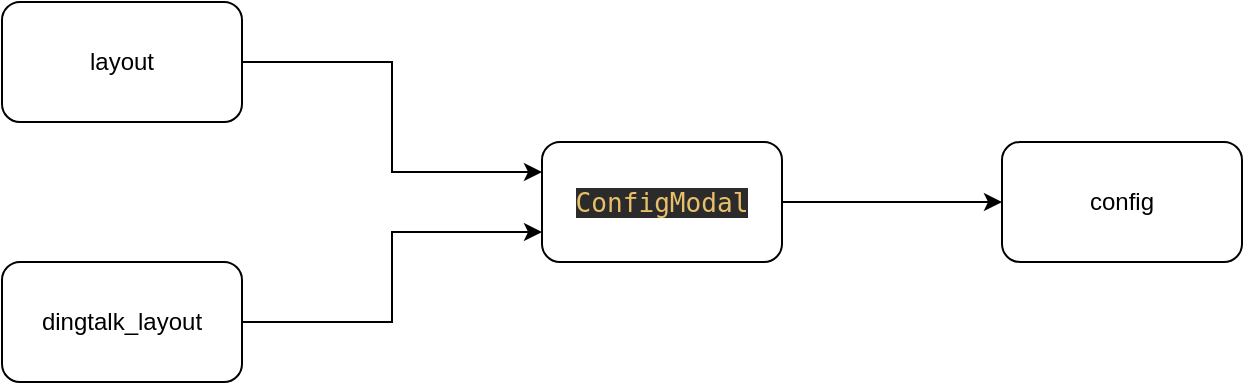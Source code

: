 <mxfile version="15.7.0" type="github">
  <diagram id="C5RBs43oDa-KdzZeNtuy" name="Page-1">
    <mxGraphModel dx="751" dy="752" grid="1" gridSize="10" guides="1" tooltips="1" connect="1" arrows="1" fold="1" page="1" pageScale="1" pageWidth="827" pageHeight="1169" math="0" shadow="0">
      <root>
        <mxCell id="WIyWlLk6GJQsqaUBKTNV-0" />
        <mxCell id="WIyWlLk6GJQsqaUBKTNV-1" parent="WIyWlLk6GJQsqaUBKTNV-0" />
        <mxCell id="LUVMoeB-8SECIUTAWIc_-0" style="edgeStyle=orthogonalEdgeStyle;rounded=0;orthogonalLoop=1;jettySize=auto;html=1;exitX=1;exitY=0.5;exitDx=0;exitDy=0;entryX=0;entryY=0.25;entryDx=0;entryDy=0;" edge="1" parent="WIyWlLk6GJQsqaUBKTNV-1" source="LUVMoeB-8SECIUTAWIc_-1" target="LUVMoeB-8SECIUTAWIc_-5">
          <mxGeometry relative="1" as="geometry" />
        </mxCell>
        <mxCell id="LUVMoeB-8SECIUTAWIc_-1" value="layout" style="rounded=1;whiteSpace=wrap;html=1;" vertex="1" parent="WIyWlLk6GJQsqaUBKTNV-1">
          <mxGeometry x="140" y="170" width="120" height="60" as="geometry" />
        </mxCell>
        <mxCell id="LUVMoeB-8SECIUTAWIc_-2" style="edgeStyle=orthogonalEdgeStyle;rounded=0;orthogonalLoop=1;jettySize=auto;html=1;exitX=1;exitY=0.5;exitDx=0;exitDy=0;entryX=0;entryY=0.75;entryDx=0;entryDy=0;" edge="1" parent="WIyWlLk6GJQsqaUBKTNV-1" source="LUVMoeB-8SECIUTAWIc_-3" target="LUVMoeB-8SECIUTAWIc_-5">
          <mxGeometry relative="1" as="geometry" />
        </mxCell>
        <mxCell id="LUVMoeB-8SECIUTAWIc_-3" value="dingtalk_layout" style="rounded=1;whiteSpace=wrap;html=1;" vertex="1" parent="WIyWlLk6GJQsqaUBKTNV-1">
          <mxGeometry x="140" y="300" width="120" height="60" as="geometry" />
        </mxCell>
        <mxCell id="LUVMoeB-8SECIUTAWIc_-4" style="edgeStyle=orthogonalEdgeStyle;rounded=0;orthogonalLoop=1;jettySize=auto;html=1;exitX=1;exitY=0.5;exitDx=0;exitDy=0;" edge="1" parent="WIyWlLk6GJQsqaUBKTNV-1" source="LUVMoeB-8SECIUTAWIc_-5" target="LUVMoeB-8SECIUTAWIc_-6">
          <mxGeometry relative="1" as="geometry" />
        </mxCell>
        <mxCell id="LUVMoeB-8SECIUTAWIc_-5" value="&lt;pre style=&quot;background-color: #2b2b2b ; color: #a9b7c6 ; font-family: &amp;#34;jetbrains mono&amp;#34; , monospace ; font-size: 9.8pt&quot;&gt;&lt;span style=&quot;color: #e8bf6a&quot;&gt;ConfigModal&lt;/span&gt;&lt;/pre&gt;" style="rounded=1;whiteSpace=wrap;html=1;" vertex="1" parent="WIyWlLk6GJQsqaUBKTNV-1">
          <mxGeometry x="410" y="240" width="120" height="60" as="geometry" />
        </mxCell>
        <mxCell id="LUVMoeB-8SECIUTAWIc_-6" value="config" style="rounded=1;whiteSpace=wrap;html=1;" vertex="1" parent="WIyWlLk6GJQsqaUBKTNV-1">
          <mxGeometry x="640" y="240" width="120" height="60" as="geometry" />
        </mxCell>
      </root>
    </mxGraphModel>
  </diagram>
</mxfile>
